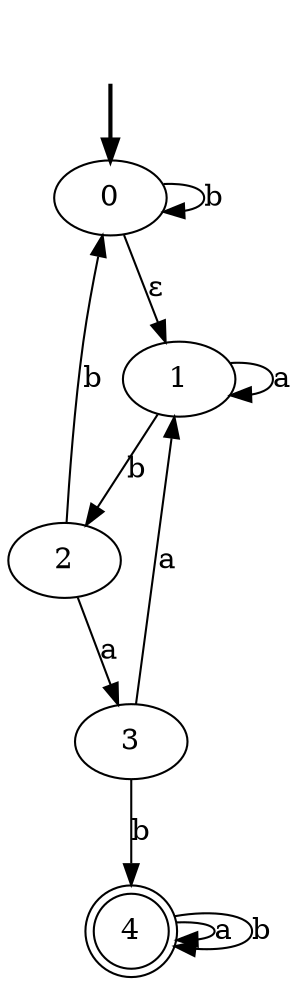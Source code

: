 digraph {
	fake [style=invisible]
	1
	4 [shape=doublecircle]
	2
	3
	0 [root=true]
	fake -> 0 [style=bold]
	0 -> 1 [label="ε"]
	0 -> 0 [label=b]
	1 -> 1 [label=a]
	1 -> 2 [label=b]
	2 -> 3 [label=a]
	2 -> 0 [label=b]
	3 -> 1 [label=a]
	3 -> 4 [label=b]
	4 -> 4 [label=a]
	4 -> 4 [label=b]
}
